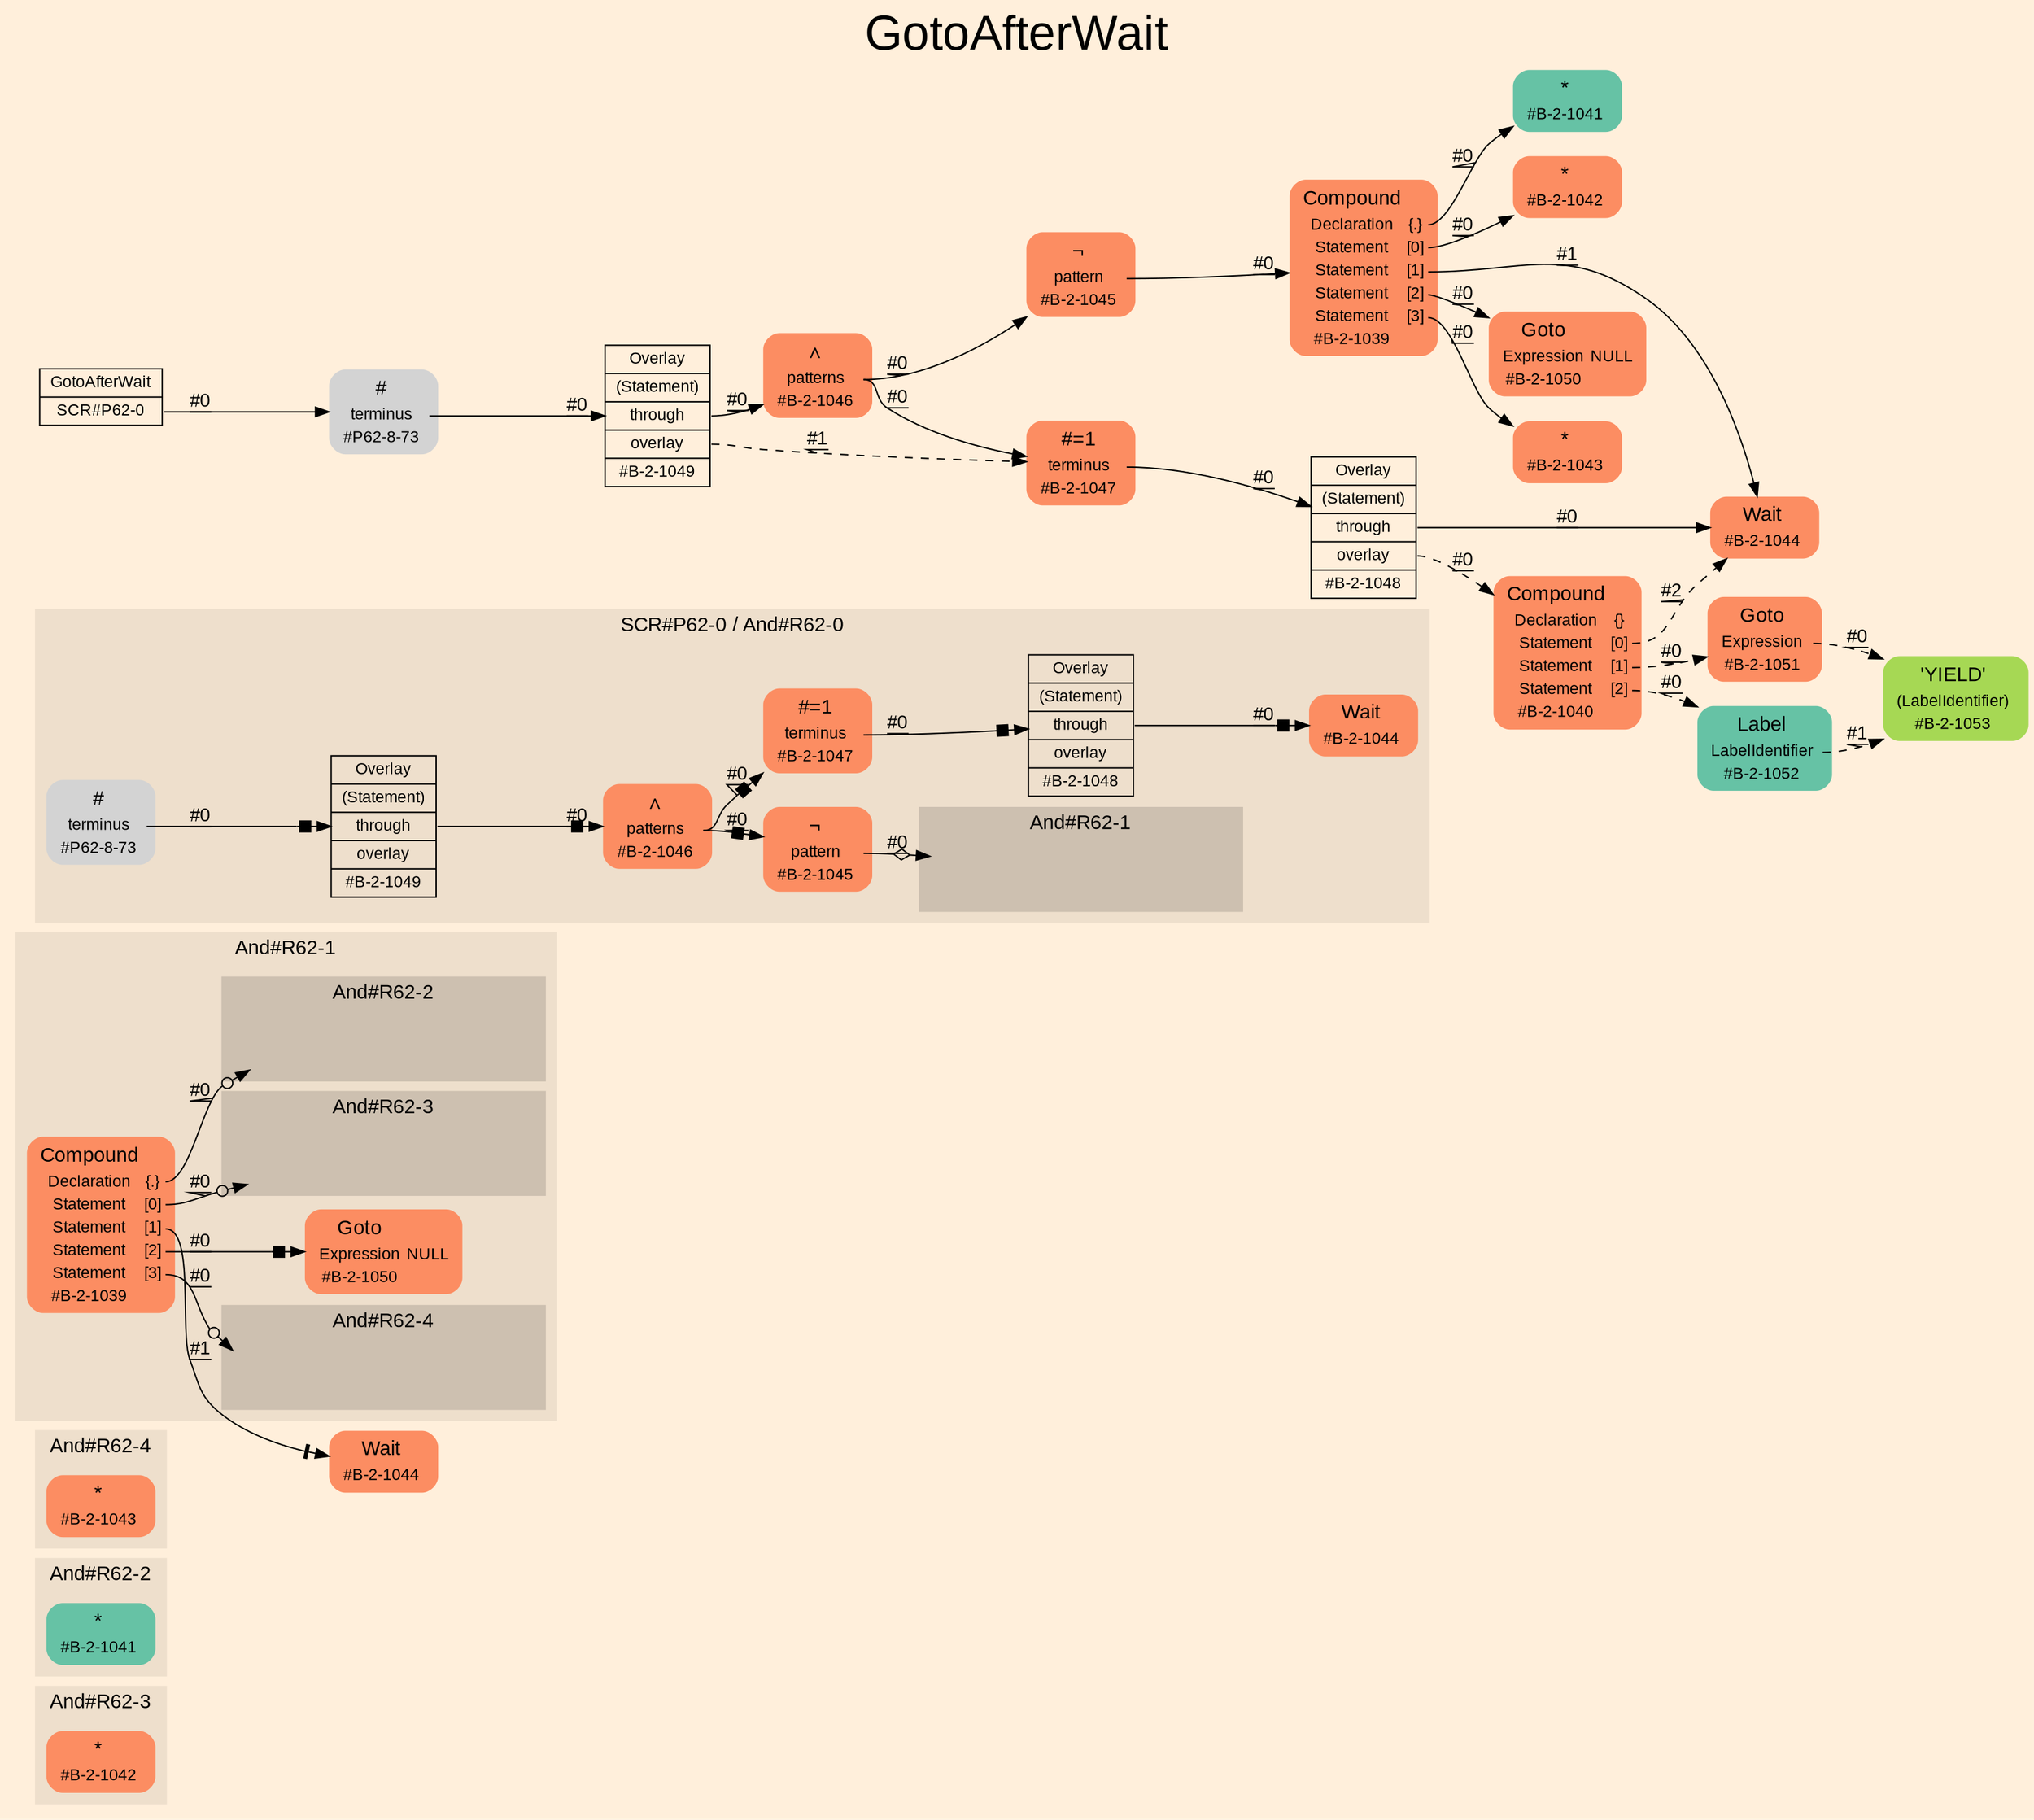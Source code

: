 digraph "GotoAfterWait" {
label = "GotoAfterWait"
labelloc = t
fontsize = "36"
graph [
    rankdir = "LR"
    ranksep = 0.3
    bgcolor = antiquewhite1
    color = black
    fontcolor = black
    fontname = "Arial"
];
node [
    fontname = "Arial"
];
edge [
    fontname = "Arial"
];

// -------------------- figure And#R62-3 --------------------
// -------- region And#R62-3 ----------
subgraph "clusterAnd#R62-3" {
    label = "And#R62-3"
    style = "filled"
    color = antiquewhite2
    fontsize = "15"
    "And#R62-3/#B-2-1042" [
        // -------- block And#R62-3/#B-2-1042 ----------
        shape = "plaintext"
        fillcolor = "/set28/2"
        label = <<TABLE BORDER="0" CELLBORDER="0" CELLSPACING="0">
         <TR><TD><FONT POINT-SIZE="15.0">*</FONT></TD><TD></TD></TR>
         <TR><TD>#B-2-1042</TD><TD PORT="port0"></TD></TR>
        </TABLE>>
        style = "rounded,filled"
        fontsize = "12"
    ];
    
}


// -------------------- figure And#R62-2 --------------------
// -------- region And#R62-2 ----------
subgraph "clusterAnd#R62-2" {
    label = "And#R62-2"
    style = "filled"
    color = antiquewhite2
    fontsize = "15"
    "And#R62-2/#B-2-1041" [
        // -------- block And#R62-2/#B-2-1041 ----------
        shape = "plaintext"
        fillcolor = "/set28/1"
        label = <<TABLE BORDER="0" CELLBORDER="0" CELLSPACING="0">
         <TR><TD><FONT POINT-SIZE="15.0">*</FONT></TD><TD></TD></TR>
         <TR><TD>#B-2-1041</TD><TD PORT="port0"></TD></TR>
        </TABLE>>
        style = "rounded,filled"
        fontsize = "12"
    ];
    
}


// -------------------- figure And#R62-4 --------------------
// -------- region And#R62-4 ----------
subgraph "clusterAnd#R62-4" {
    label = "And#R62-4"
    style = "filled"
    color = antiquewhite2
    fontsize = "15"
    "And#R62-4/#B-2-1043" [
        // -------- block And#R62-4/#B-2-1043 ----------
        shape = "plaintext"
        fillcolor = "/set28/2"
        label = <<TABLE BORDER="0" CELLBORDER="0" CELLSPACING="0">
         <TR><TD><FONT POINT-SIZE="15.0">*</FONT></TD><TD></TD></TR>
         <TR><TD>#B-2-1043</TD><TD PORT="port0"></TD></TR>
        </TABLE>>
        style = "rounded,filled"
        fontsize = "12"
    ];
    
}


// -------------------- figure And#R62-1 --------------------
// -------- region And#R62-1 ----------
subgraph "clusterAnd#R62-1" {
    label = "And#R62-1"
    style = "filled"
    color = antiquewhite2
    fontsize = "15"
    "And#R62-1/#B-2-1050" [
        // -------- block And#R62-1/#B-2-1050 ----------
        shape = "plaintext"
        fillcolor = "/set28/2"
        label = <<TABLE BORDER="0" CELLBORDER="0" CELLSPACING="0">
         <TR><TD><FONT POINT-SIZE="15.0">Goto</FONT></TD><TD></TD></TR>
         <TR><TD>Expression</TD><TD PORT="port0">NULL</TD></TR>
         <TR><TD>#B-2-1050</TD><TD PORT="port1"></TD></TR>
        </TABLE>>
        style = "rounded,filled"
        fontsize = "12"
    ];
    
    "And#R62-1/#B-2-1039" [
        // -------- block And#R62-1/#B-2-1039 ----------
        shape = "plaintext"
        fillcolor = "/set28/2"
        label = <<TABLE BORDER="0" CELLBORDER="0" CELLSPACING="0">
         <TR><TD><FONT POINT-SIZE="15.0">Compound</FONT></TD><TD></TD></TR>
         <TR><TD>Declaration</TD><TD PORT="port0">{.}</TD></TR>
         <TR><TD>Statement</TD><TD PORT="port1">[0]</TD></TR>
         <TR><TD>Statement</TD><TD PORT="port2">[1]</TD></TR>
         <TR><TD>Statement</TD><TD PORT="port3">[2]</TD></TR>
         <TR><TD>Statement</TD><TD PORT="port4">[3]</TD></TR>
         <TR><TD>#B-2-1039</TD><TD PORT="port5"></TD></TR>
        </TABLE>>
        style = "rounded,filled"
        fontsize = "12"
    ];
    
    // -------- region And#R62-1/And#R62-2 ----------
    subgraph "clusterAnd#R62-1/And#R62-2" {
        label = "And#R62-2"
        style = "filled"
        color = antiquewhite3
        fontsize = "15"
        "And#R62-1/And#R62-2/#B-2-1041" [
            // -------- block And#R62-1/And#R62-2/#B-2-1041 ----------
            shape = none
            fillcolor = "/set28/1"
            style = "invisible"
        ];
        
    }
    
    // -------- region And#R62-1/And#R62-3 ----------
    subgraph "clusterAnd#R62-1/And#R62-3" {
        label = "And#R62-3"
        style = "filled"
        color = antiquewhite3
        fontsize = "15"
        "And#R62-1/And#R62-3/#B-2-1042" [
            // -------- block And#R62-1/And#R62-3/#B-2-1042 ----------
            shape = none
            fillcolor = "/set28/2"
            style = "invisible"
        ];
        
    }
    
    // -------- region And#R62-1/And#R62-4 ----------
    subgraph "clusterAnd#R62-1/And#R62-4" {
        label = "And#R62-4"
        style = "filled"
        color = antiquewhite3
        fontsize = "15"
        "And#R62-1/And#R62-4/#B-2-1043" [
            // -------- block And#R62-1/And#R62-4/#B-2-1043 ----------
            shape = none
            fillcolor = "/set28/2"
            style = "invisible"
        ];
        
    }
    
}

"And#R62-1/#B-2-1044" [
    // -------- block And#R62-1/#B-2-1044 ----------
    shape = "plaintext"
    fillcolor = "/set28/2"
    label = <<TABLE BORDER="0" CELLBORDER="0" CELLSPACING="0">
     <TR><TD><FONT POINT-SIZE="15.0">Wait</FONT></TD><TD></TD></TR>
     <TR><TD>#B-2-1044</TD><TD PORT="port0"></TD></TR>
    </TABLE>>
    style = "rounded,filled"
    fontsize = "12"
];

"And#R62-1/#B-2-1039":port0 -> "And#R62-1/And#R62-2/#B-2-1041" [
    arrowhead="normalnoneodot"
    label = "#0"
    decorate = true
    color = black
    fontcolor = black
];

"And#R62-1/#B-2-1039":port1 -> "And#R62-1/And#R62-3/#B-2-1042" [
    arrowhead="normalnoneodot"
    label = "#0"
    decorate = true
    color = black
    fontcolor = black
];

"And#R62-1/#B-2-1039":port2 -> "And#R62-1/#B-2-1044" [
    arrowhead="normalnonetee"
    label = "#1"
    decorate = true
    color = black
    fontcolor = black
];

"And#R62-1/#B-2-1039":port3 -> "And#R62-1/#B-2-1050" [
    arrowhead="normalnonebox"
    label = "#0"
    decorate = true
    color = black
    fontcolor = black
];

"And#R62-1/#B-2-1039":port4 -> "And#R62-1/And#R62-4/#B-2-1043" [
    arrowhead="normalnoneodot"
    label = "#0"
    decorate = true
    color = black
    fontcolor = black
];


// -------------------- figure And#R62-0 --------------------
// -------- region And#R62-0 ----------
subgraph "clusterAnd#R62-0" {
    label = "SCR#P62-0 / And#R62-0"
    style = "filled"
    color = antiquewhite2
    fontsize = "15"
    "And#R62-0/#B-2-1046" [
        // -------- block And#R62-0/#B-2-1046 ----------
        shape = "plaintext"
        fillcolor = "/set28/2"
        label = <<TABLE BORDER="0" CELLBORDER="0" CELLSPACING="0">
         <TR><TD><FONT POINT-SIZE="15.0">∧</FONT></TD><TD></TD></TR>
         <TR><TD>patterns</TD><TD PORT="port0"></TD></TR>
         <TR><TD>#B-2-1046</TD><TD PORT="port1"></TD></TR>
        </TABLE>>
        style = "rounded,filled"
        fontsize = "12"
    ];
    
    "And#R62-0/#B-2-1044" [
        // -------- block And#R62-0/#B-2-1044 ----------
        shape = "plaintext"
        fillcolor = "/set28/2"
        label = <<TABLE BORDER="0" CELLBORDER="0" CELLSPACING="0">
         <TR><TD><FONT POINT-SIZE="15.0">Wait</FONT></TD><TD></TD></TR>
         <TR><TD>#B-2-1044</TD><TD PORT="port0"></TD></TR>
        </TABLE>>
        style = "rounded,filled"
        fontsize = "12"
    ];
    
    "And#R62-0/#B-2-1045" [
        // -------- block And#R62-0/#B-2-1045 ----------
        shape = "plaintext"
        fillcolor = "/set28/2"
        label = <<TABLE BORDER="0" CELLBORDER="0" CELLSPACING="0">
         <TR><TD><FONT POINT-SIZE="15.0">¬</FONT></TD><TD></TD></TR>
         <TR><TD>pattern</TD><TD PORT="port0"></TD></TR>
         <TR><TD>#B-2-1045</TD><TD PORT="port1"></TD></TR>
        </TABLE>>
        style = "rounded,filled"
        fontsize = "12"
    ];
    
    "And#R62-0/#B-2-1047" [
        // -------- block And#R62-0/#B-2-1047 ----------
        shape = "plaintext"
        fillcolor = "/set28/2"
        label = <<TABLE BORDER="0" CELLBORDER="0" CELLSPACING="0">
         <TR><TD><FONT POINT-SIZE="15.0">#=1</FONT></TD><TD></TD></TR>
         <TR><TD>terminus</TD><TD PORT="port0"></TD></TR>
         <TR><TD>#B-2-1047</TD><TD PORT="port1"></TD></TR>
        </TABLE>>
        style = "rounded,filled"
        fontsize = "12"
    ];
    
    "And#R62-0/#B-2-1048" [
        // -------- block And#R62-0/#B-2-1048 ----------
        shape = "record"
        fillcolor = antiquewhite2
        label = "<fixed> Overlay | <port0> (Statement) | <port1> through | <port2> overlay | <port3> #B-2-1048"
        style = "filled"
        fontsize = "12"
        color = black
        fontcolor = black
    ];
    
    "And#R62-0/#B-2-1049" [
        // -------- block And#R62-0/#B-2-1049 ----------
        shape = "record"
        fillcolor = antiquewhite2
        label = "<fixed> Overlay | <port0> (Statement) | <port1> through | <port2> overlay | <port3> #B-2-1049"
        style = "filled"
        fontsize = "12"
        color = black
        fontcolor = black
    ];
    
    "And#R62-0/#P62-8-73" [
        // -------- block And#R62-0/#P62-8-73 ----------
        shape = "plaintext"
        label = <<TABLE BORDER="0" CELLBORDER="0" CELLSPACING="0">
         <TR><TD><FONT POINT-SIZE="15.0">#</FONT></TD><TD></TD></TR>
         <TR><TD>terminus</TD><TD PORT="port0"></TD></TR>
         <TR><TD>#P62-8-73</TD><TD PORT="port1"></TD></TR>
        </TABLE>>
        style = "rounded,filled"
        fontsize = "12"
    ];
    
    // -------- region And#R62-0/And#R62-1 ----------
    subgraph "clusterAnd#R62-0/And#R62-1" {
        label = "And#R62-1"
        style = "filled"
        color = antiquewhite3
        fontsize = "15"
        "And#R62-0/And#R62-1/#B-2-1039" [
            // -------- block And#R62-0/And#R62-1/#B-2-1039 ----------
            shape = none
            fillcolor = "/set28/2"
            style = "invisible"
        ];
        
    }
    
}

"And#R62-0/#B-2-1046":port0 -> "And#R62-0/#B-2-1047" [
    arrowhead="normalnonebox"
    label = "#0"
    decorate = true
    color = black
    fontcolor = black
];

"And#R62-0/#B-2-1046":port0 -> "And#R62-0/#B-2-1045" [
    arrowhead="normalnonebox"
    label = "#0"
    decorate = true
    color = black
    fontcolor = black
];

"And#R62-0/#B-2-1045":port0 -> "And#R62-0/And#R62-1/#B-2-1039" [
    arrowhead="normalnoneodiamond"
    label = "#0"
    decorate = true
    color = black
    fontcolor = black
];

"And#R62-0/#B-2-1047":port0 -> "And#R62-0/#B-2-1048" [
    arrowhead="normalnonebox"
    label = "#0"
    decorate = true
    color = black
    fontcolor = black
];

"And#R62-0/#B-2-1048":port1 -> "And#R62-0/#B-2-1044" [
    arrowhead="normalnonebox"
    label = "#0"
    decorate = true
    color = black
    fontcolor = black
];

"And#R62-0/#B-2-1049":port1 -> "And#R62-0/#B-2-1046" [
    arrowhead="normalnonebox"
    label = "#0"
    decorate = true
    color = black
    fontcolor = black
];

"And#R62-0/#P62-8-73":port0 -> "And#R62-0/#B-2-1049" [
    arrowhead="normalnonebox"
    label = "#0"
    decorate = true
    color = black
    fontcolor = black
];


// -------------------- transformation figure --------------------
"CR#P62-0" [
    // -------- block CR#P62-0 ----------
    shape = "record"
    fillcolor = antiquewhite1
    label = "<fixed> GotoAfterWait | <port0> SCR#P62-0"
    style = "filled"
    fontsize = "12"
    color = black
    fontcolor = black
];

"#P62-8-73" [
    // -------- block #P62-8-73 ----------
    shape = "plaintext"
    label = <<TABLE BORDER="0" CELLBORDER="0" CELLSPACING="0">
     <TR><TD><FONT POINT-SIZE="15.0">#</FONT></TD><TD></TD></TR>
     <TR><TD>terminus</TD><TD PORT="port0"></TD></TR>
     <TR><TD>#P62-8-73</TD><TD PORT="port1"></TD></TR>
    </TABLE>>
    style = "rounded,filled"
    fontsize = "12"
];

"#B-2-1049" [
    // -------- block #B-2-1049 ----------
    shape = "record"
    fillcolor = antiquewhite1
    label = "<fixed> Overlay | <port0> (Statement) | <port1> through | <port2> overlay | <port3> #B-2-1049"
    style = "filled"
    fontsize = "12"
    color = black
    fontcolor = black
];

"#B-2-1046" [
    // -------- block #B-2-1046 ----------
    shape = "plaintext"
    fillcolor = "/set28/2"
    label = <<TABLE BORDER="0" CELLBORDER="0" CELLSPACING="0">
     <TR><TD><FONT POINT-SIZE="15.0">∧</FONT></TD><TD></TD></TR>
     <TR><TD>patterns</TD><TD PORT="port0"></TD></TR>
     <TR><TD>#B-2-1046</TD><TD PORT="port1"></TD></TR>
    </TABLE>>
    style = "rounded,filled"
    fontsize = "12"
];

"#B-2-1047" [
    // -------- block #B-2-1047 ----------
    shape = "plaintext"
    fillcolor = "/set28/2"
    label = <<TABLE BORDER="0" CELLBORDER="0" CELLSPACING="0">
     <TR><TD><FONT POINT-SIZE="15.0">#=1</FONT></TD><TD></TD></TR>
     <TR><TD>terminus</TD><TD PORT="port0"></TD></TR>
     <TR><TD>#B-2-1047</TD><TD PORT="port1"></TD></TR>
    </TABLE>>
    style = "rounded,filled"
    fontsize = "12"
];

"#B-2-1048" [
    // -------- block #B-2-1048 ----------
    shape = "record"
    fillcolor = antiquewhite1
    label = "<fixed> Overlay | <port0> (Statement) | <port1> through | <port2> overlay | <port3> #B-2-1048"
    style = "filled"
    fontsize = "12"
    color = black
    fontcolor = black
];

"#B-2-1044" [
    // -------- block #B-2-1044 ----------
    shape = "plaintext"
    fillcolor = "/set28/2"
    label = <<TABLE BORDER="0" CELLBORDER="0" CELLSPACING="0">
     <TR><TD><FONT POINT-SIZE="15.0">Wait</FONT></TD><TD></TD></TR>
     <TR><TD>#B-2-1044</TD><TD PORT="port0"></TD></TR>
    </TABLE>>
    style = "rounded,filled"
    fontsize = "12"
];

"#B-2-1040" [
    // -------- block #B-2-1040 ----------
    shape = "plaintext"
    fillcolor = "/set28/2"
    label = <<TABLE BORDER="0" CELLBORDER="0" CELLSPACING="0">
     <TR><TD><FONT POINT-SIZE="15.0">Compound</FONT></TD><TD></TD></TR>
     <TR><TD>Declaration</TD><TD PORT="port0">{}</TD></TR>
     <TR><TD>Statement</TD><TD PORT="port1">[0]</TD></TR>
     <TR><TD>Statement</TD><TD PORT="port2">[1]</TD></TR>
     <TR><TD>Statement</TD><TD PORT="port3">[2]</TD></TR>
     <TR><TD>#B-2-1040</TD><TD PORT="port4"></TD></TR>
    </TABLE>>
    style = "rounded,filled"
    fontsize = "12"
];

"#B-2-1051" [
    // -------- block #B-2-1051 ----------
    shape = "plaintext"
    fillcolor = "/set28/2"
    label = <<TABLE BORDER="0" CELLBORDER="0" CELLSPACING="0">
     <TR><TD><FONT POINT-SIZE="15.0">Goto</FONT></TD><TD></TD></TR>
     <TR><TD>Expression</TD><TD PORT="port0"></TD></TR>
     <TR><TD>#B-2-1051</TD><TD PORT="port1"></TD></TR>
    </TABLE>>
    style = "rounded,filled"
    fontsize = "12"
];

"#B-2-1053" [
    // -------- block #B-2-1053 ----------
    shape = "plaintext"
    fillcolor = "/set28/5"
    label = <<TABLE BORDER="0" CELLBORDER="0" CELLSPACING="0">
     <TR><TD><FONT POINT-SIZE="15.0">'YIELD'</FONT></TD><TD></TD></TR>
     <TR><TD>(LabelIdentifier)</TD><TD PORT="port0"></TD></TR>
     <TR><TD>#B-2-1053</TD><TD PORT="port1"></TD></TR>
    </TABLE>>
    style = "rounded,filled"
    fontsize = "12"
];

"#B-2-1052" [
    // -------- block #B-2-1052 ----------
    shape = "plaintext"
    fillcolor = "/set28/1"
    label = <<TABLE BORDER="0" CELLBORDER="0" CELLSPACING="0">
     <TR><TD><FONT POINT-SIZE="15.0">Label</FONT></TD><TD></TD></TR>
     <TR><TD>LabelIdentifier</TD><TD PORT="port0"></TD></TR>
     <TR><TD>#B-2-1052</TD><TD PORT="port1"></TD></TR>
    </TABLE>>
    style = "rounded,filled"
    fontsize = "12"
];

"#B-2-1045" [
    // -------- block #B-2-1045 ----------
    shape = "plaintext"
    fillcolor = "/set28/2"
    label = <<TABLE BORDER="0" CELLBORDER="0" CELLSPACING="0">
     <TR><TD><FONT POINT-SIZE="15.0">¬</FONT></TD><TD></TD></TR>
     <TR><TD>pattern</TD><TD PORT="port0"></TD></TR>
     <TR><TD>#B-2-1045</TD><TD PORT="port1"></TD></TR>
    </TABLE>>
    style = "rounded,filled"
    fontsize = "12"
];

"#B-2-1039" [
    // -------- block #B-2-1039 ----------
    shape = "plaintext"
    fillcolor = "/set28/2"
    label = <<TABLE BORDER="0" CELLBORDER="0" CELLSPACING="0">
     <TR><TD><FONT POINT-SIZE="15.0">Compound</FONT></TD><TD></TD></TR>
     <TR><TD>Declaration</TD><TD PORT="port0">{.}</TD></TR>
     <TR><TD>Statement</TD><TD PORT="port1">[0]</TD></TR>
     <TR><TD>Statement</TD><TD PORT="port2">[1]</TD></TR>
     <TR><TD>Statement</TD><TD PORT="port3">[2]</TD></TR>
     <TR><TD>Statement</TD><TD PORT="port4">[3]</TD></TR>
     <TR><TD>#B-2-1039</TD><TD PORT="port5"></TD></TR>
    </TABLE>>
    style = "rounded,filled"
    fontsize = "12"
];

"#B-2-1041" [
    // -------- block #B-2-1041 ----------
    shape = "plaintext"
    fillcolor = "/set28/1"
    label = <<TABLE BORDER="0" CELLBORDER="0" CELLSPACING="0">
     <TR><TD><FONT POINT-SIZE="15.0">*</FONT></TD><TD></TD></TR>
     <TR><TD>#B-2-1041</TD><TD PORT="port0"></TD></TR>
    </TABLE>>
    style = "rounded,filled"
    fontsize = "12"
];

"#B-2-1042" [
    // -------- block #B-2-1042 ----------
    shape = "plaintext"
    fillcolor = "/set28/2"
    label = <<TABLE BORDER="0" CELLBORDER="0" CELLSPACING="0">
     <TR><TD><FONT POINT-SIZE="15.0">*</FONT></TD><TD></TD></TR>
     <TR><TD>#B-2-1042</TD><TD PORT="port0"></TD></TR>
    </TABLE>>
    style = "rounded,filled"
    fontsize = "12"
];

"#B-2-1050" [
    // -------- block #B-2-1050 ----------
    shape = "plaintext"
    fillcolor = "/set28/2"
    label = <<TABLE BORDER="0" CELLBORDER="0" CELLSPACING="0">
     <TR><TD><FONT POINT-SIZE="15.0">Goto</FONT></TD><TD></TD></TR>
     <TR><TD>Expression</TD><TD PORT="port0">NULL</TD></TR>
     <TR><TD>#B-2-1050</TD><TD PORT="port1"></TD></TR>
    </TABLE>>
    style = "rounded,filled"
    fontsize = "12"
];

"#B-2-1043" [
    // -------- block #B-2-1043 ----------
    shape = "plaintext"
    fillcolor = "/set28/2"
    label = <<TABLE BORDER="0" CELLBORDER="0" CELLSPACING="0">
     <TR><TD><FONT POINT-SIZE="15.0">*</FONT></TD><TD></TD></TR>
     <TR><TD>#B-2-1043</TD><TD PORT="port0"></TD></TR>
    </TABLE>>
    style = "rounded,filled"
    fontsize = "12"
];

"CR#P62-0":port0 -> "#P62-8-73" [
    label = "#0"
    decorate = true
    color = black
    fontcolor = black
];

"#P62-8-73":port0 -> "#B-2-1049" [
    label = "#0"
    decorate = true
    color = black
    fontcolor = black
];

"#B-2-1049":port1 -> "#B-2-1046" [
    label = "#0"
    decorate = true
    color = black
    fontcolor = black
];

"#B-2-1049":port2 -> "#B-2-1047" [
    style="dashed"
    label = "#1"
    decorate = true
    color = black
    fontcolor = black
];

"#B-2-1046":port0 -> "#B-2-1047" [
    label = "#0"
    decorate = true
    color = black
    fontcolor = black
];

"#B-2-1046":port0 -> "#B-2-1045" [
    label = "#0"
    decorate = true
    color = black
    fontcolor = black
];

"#B-2-1047":port0 -> "#B-2-1048" [
    label = "#0"
    decorate = true
    color = black
    fontcolor = black
];

"#B-2-1048":port1 -> "#B-2-1044" [
    label = "#0"
    decorate = true
    color = black
    fontcolor = black
];

"#B-2-1048":port2 -> "#B-2-1040" [
    style="dashed"
    label = "#0"
    decorate = true
    color = black
    fontcolor = black
];

"#B-2-1040":port1 -> "#B-2-1044" [
    style="dashed"
    label = "#2"
    decorate = true
    color = black
    fontcolor = black
];

"#B-2-1040":port2 -> "#B-2-1051" [
    style="dashed"
    label = "#0"
    decorate = true
    color = black
    fontcolor = black
];

"#B-2-1040":port3 -> "#B-2-1052" [
    style="dashed"
    label = "#0"
    decorate = true
    color = black
    fontcolor = black
];

"#B-2-1051":port0 -> "#B-2-1053" [
    style="dashed"
    label = "#0"
    decorate = true
    color = black
    fontcolor = black
];

"#B-2-1052":port0 -> "#B-2-1053" [
    style="dashed"
    label = "#1"
    decorate = true
    color = black
    fontcolor = black
];

"#B-2-1045":port0 -> "#B-2-1039" [
    label = "#0"
    decorate = true
    color = black
    fontcolor = black
];

"#B-2-1039":port0 -> "#B-2-1041" [
    label = "#0"
    decorate = true
    color = black
    fontcolor = black
];

"#B-2-1039":port1 -> "#B-2-1042" [
    label = "#0"
    decorate = true
    color = black
    fontcolor = black
];

"#B-2-1039":port2 -> "#B-2-1044" [
    label = "#1"
    decorate = true
    color = black
    fontcolor = black
];

"#B-2-1039":port3 -> "#B-2-1050" [
    label = "#0"
    decorate = true
    color = black
    fontcolor = black
];

"#B-2-1039":port4 -> "#B-2-1043" [
    label = "#0"
    decorate = true
    color = black
    fontcolor = black
];


}
